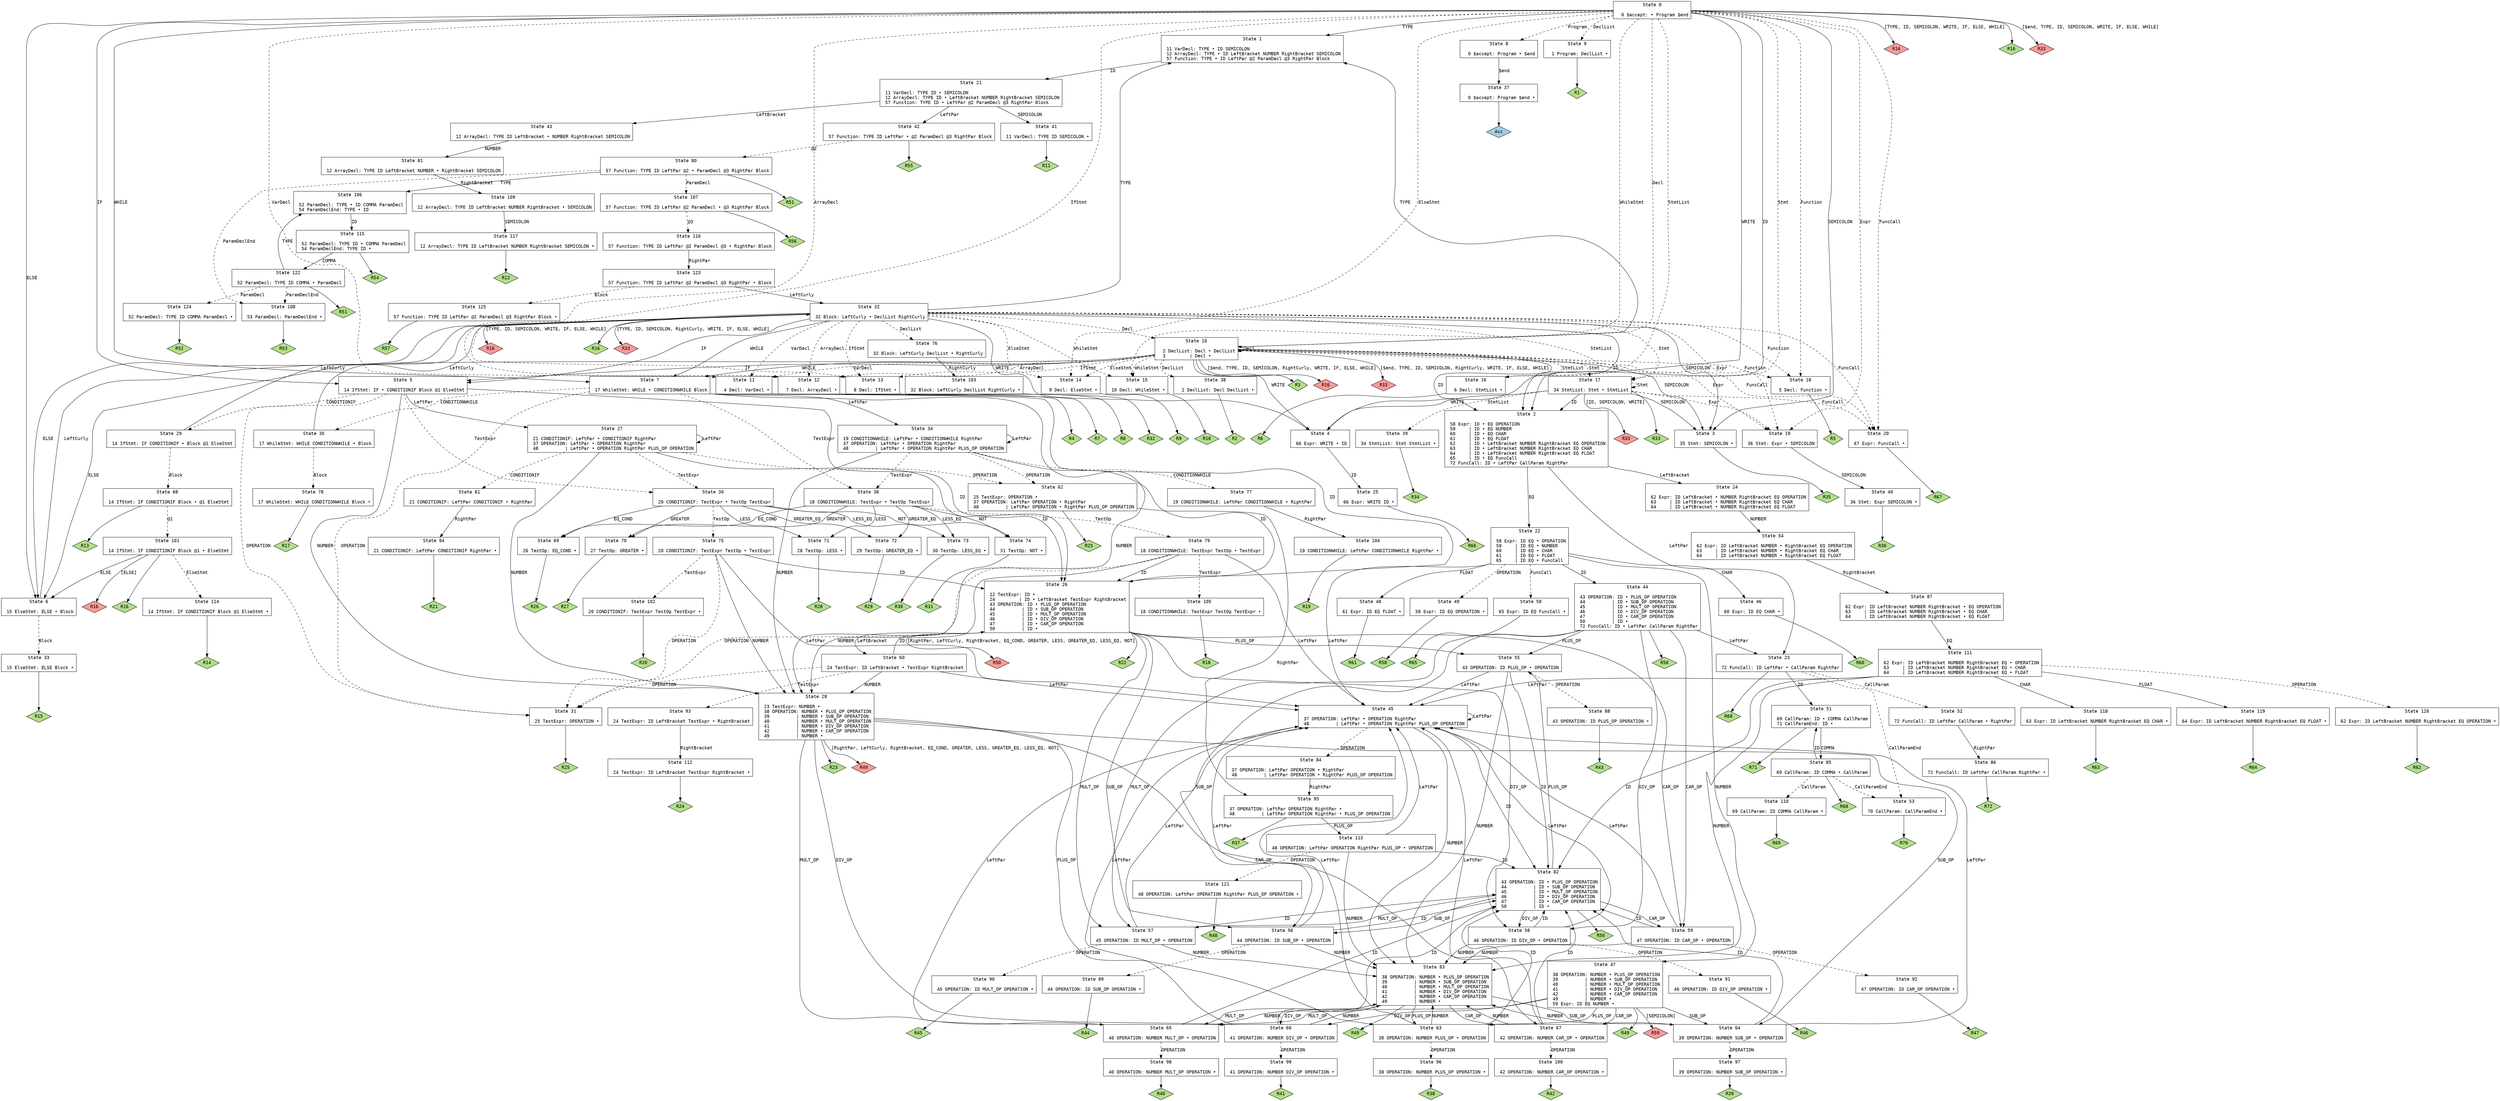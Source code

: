 // Generated by GNU Bison 3.8.2.
// Report bugs to <bug-bison@gnu.org>.
// Home page: <https://www.gnu.org/software/bison/>.

digraph "parser.y"
{
  node [fontname = courier, shape = box, colorscheme = paired6]
  edge [fontname = courier]

  0 [label="State 0\n\l  0 $accept: • Program $end\l"]
  0 -> 1 [style=solid label="TYPE"]
  0 -> 2 [style=solid label="ID"]
  0 -> 3 [style=solid label="SEMICOLON"]
  0 -> 4 [style=solid label="WRITE"]
  0 -> 5 [style=solid label="IF"]
  0 -> 6 [style=solid label="ELSE"]
  0 -> 7 [style=solid label="WHILE"]
  0 -> 8 [style=dashed label="Program"]
  0 -> 9 [style=dashed label="DeclList"]
  0 -> 10 [style=dashed label="Decl"]
  0 -> 11 [style=dashed label="VarDecl"]
  0 -> 12 [style=dashed label="ArrayDecl"]
  0 -> 13 [style=dashed label="IfStmt"]
  0 -> 14 [style=dashed label="ElseStmt"]
  0 -> 15 [style=dashed label="WhileStmt"]
  0 -> 16 [style=dashed label="StmtList"]
  0 -> 17 [style=dashed label="Stmt"]
  0 -> 18 [style=dashed label="Function"]
  0 -> 19 [style=dashed label="Expr"]
  0 -> 20 [style=dashed label="FuncCall"]
  0 -> "0R16d" [label="[TYPE, ID, SEMICOLON, WRITE, IF, ELSE, WHILE]", style=solid]
 "0R16d" [label="R16", fillcolor=5, shape=diamond, style=filled]
  0 -> "0R16" [style=solid]
 "0R16" [label="R16", fillcolor=3, shape=diamond, style=filled]
  0 -> "0R33d" [label="[$end, TYPE, ID, SEMICOLON, WRITE, IF, ELSE, WHILE]", style=solid]
 "0R33d" [label="R33", fillcolor=5, shape=diamond, style=filled]
  1 [label="State 1\n\l 11 VarDecl: TYPE • ID SEMICOLON\l 12 ArrayDecl: TYPE • ID LeftBracket NUMBER RightBracket SEMICOLON\l 57 Function: TYPE • ID LeftPar @2 ParamDecl @3 RightPar Block\l"]
  1 -> 21 [style=solid label="ID"]
  2 [label="State 2\n\l 58 Expr: ID • EQ OPERATION\l 59     | ID • EQ NUMBER\l 60     | ID • EQ CHAR\l 61     | ID • EQ FLOAT\l 62     | ID • LeftBracket NUMBER RightBracket EQ OPERATION\l 63     | ID • LeftBracket NUMBER RightBracket EQ CHAR\l 64     | ID • LeftBracket NUMBER RightBracket EQ FLOAT\l 65     | ID • EQ FuncCall\l 72 FuncCall: ID • LeftPar CallParam RightPar\l"]
  2 -> 22 [style=solid label="EQ"]
  2 -> 23 [style=solid label="LeftPar"]
  2 -> 24 [style=solid label="LeftBracket"]
  3 [label="State 3\n\l 35 Stmt: SEMICOLON •\l"]
  3 -> "3R35" [style=solid]
 "3R35" [label="R35", fillcolor=3, shape=diamond, style=filled]
  4 [label="State 4\n\l 66 Expr: WRITE • ID\l"]
  4 -> 25 [style=solid label="ID"]
  5 [label="State 5\n\l 14 IfStmt: IF • CONDITIONIF Block @1 ElseStmt\l"]
  5 -> 26 [style=solid label="ID"]
  5 -> 27 [style=solid label="LeftPar"]
  5 -> 28 [style=solid label="NUMBER"]
  5 -> 29 [style=dashed label="CONDITIONIF"]
  5 -> 30 [style=dashed label="TestExpr"]
  5 -> 31 [style=dashed label="OPERATION"]
  6 [label="State 6\n\l 15 ElseStmt: ELSE • Block\l"]
  6 -> 32 [style=solid label="LeftCurly"]
  6 -> 33 [style=dashed label="Block"]
  7 [label="State 7\n\l 17 WhileStmt: WHILE • CONDITIONWHILE Block\l"]
  7 -> 26 [style=solid label="ID"]
  7 -> 34 [style=solid label="LeftPar"]
  7 -> 28 [style=solid label="NUMBER"]
  7 -> 35 [style=dashed label="CONDITIONWHILE"]
  7 -> 36 [style=dashed label="TestExpr"]
  7 -> 31 [style=dashed label="OPERATION"]
  8 [label="State 8\n\l  0 $accept: Program • $end\l"]
  8 -> 37 [style=solid label="$end"]
  9 [label="State 9\n\l  1 Program: DeclList •\l"]
  9 -> "9R1" [style=solid]
 "9R1" [label="R1", fillcolor=3, shape=diamond, style=filled]
  10 [label="State 10\n\l  2 DeclList: Decl • DeclList\l  3         | Decl •\l"]
  10 -> 1 [style=solid label="TYPE"]
  10 -> 2 [style=solid label="ID"]
  10 -> 3 [style=solid label="SEMICOLON"]
  10 -> 4 [style=solid label="WRITE"]
  10 -> 5 [style=solid label="IF"]
  10 -> 6 [style=solid label="ELSE"]
  10 -> 7 [style=solid label="WHILE"]
  10 -> 38 [style=dashed label="DeclList"]
  10 -> 10 [style=dashed label="Decl"]
  10 -> 11 [style=dashed label="VarDecl"]
  10 -> 12 [style=dashed label="ArrayDecl"]
  10 -> 13 [style=dashed label="IfStmt"]
  10 -> 14 [style=dashed label="ElseStmt"]
  10 -> 15 [style=dashed label="WhileStmt"]
  10 -> 16 [style=dashed label="StmtList"]
  10 -> 17 [style=dashed label="Stmt"]
  10 -> 18 [style=dashed label="Function"]
  10 -> 19 [style=dashed label="Expr"]
  10 -> 20 [style=dashed label="FuncCall"]
  10 -> "10R3" [style=solid]
 "10R3" [label="R3", fillcolor=3, shape=diamond, style=filled]
  10 -> "10R16d" [label="[$end, TYPE, ID, SEMICOLON, RightCurly, WRITE, IF, ELSE, WHILE]", style=solid]
 "10R16d" [label="R16", fillcolor=5, shape=diamond, style=filled]
  10 -> "10R33d" [label="[$end, TYPE, ID, SEMICOLON, RightCurly, WRITE, IF, ELSE, WHILE]", style=solid]
 "10R33d" [label="R33", fillcolor=5, shape=diamond, style=filled]
  11 [label="State 11\n\l  4 Decl: VarDecl •\l"]
  11 -> "11R4" [style=solid]
 "11R4" [label="R4", fillcolor=3, shape=diamond, style=filled]
  12 [label="State 12\n\l  7 Decl: ArrayDecl •\l"]
  12 -> "12R7" [style=solid]
 "12R7" [label="R7", fillcolor=3, shape=diamond, style=filled]
  13 [label="State 13\n\l  8 Decl: IfStmt •\l"]
  13 -> "13R8" [style=solid]
 "13R8" [label="R8", fillcolor=3, shape=diamond, style=filled]
  14 [label="State 14\n\l  9 Decl: ElseStmt •\l"]
  14 -> "14R9" [style=solid]
 "14R9" [label="R9", fillcolor=3, shape=diamond, style=filled]
  15 [label="State 15\n\l 10 Decl: WhileStmt •\l"]
  15 -> "15R10" [style=solid]
 "15R10" [label="R10", fillcolor=3, shape=diamond, style=filled]
  16 [label="State 16\n\l  6 Decl: StmtList •\l"]
  16 -> "16R6" [style=solid]
 "16R6" [label="R6", fillcolor=3, shape=diamond, style=filled]
  17 [label="State 17\n\l 34 StmtList: Stmt • StmtList\l"]
  17 -> 2 [style=solid label="ID"]
  17 -> 3 [style=solid label="SEMICOLON"]
  17 -> 4 [style=solid label="WRITE"]
  17 -> 39 [style=dashed label="StmtList"]
  17 -> 17 [style=dashed label="Stmt"]
  17 -> 19 [style=dashed label="Expr"]
  17 -> 20 [style=dashed label="FuncCall"]
  17 -> "17R33d" [label="[ID, SEMICOLON, WRITE]", style=solid]
 "17R33d" [label="R33", fillcolor=5, shape=diamond, style=filled]
  17 -> "17R33" [style=solid]
 "17R33" [label="R33", fillcolor=3, shape=diamond, style=filled]
  18 [label="State 18\n\l  5 Decl: Function •\l"]
  18 -> "18R5" [style=solid]
 "18R5" [label="R5", fillcolor=3, shape=diamond, style=filled]
  19 [label="State 19\n\l 36 Stmt: Expr • SEMICOLON\l"]
  19 -> 40 [style=solid label="SEMICOLON"]
  20 [label="State 20\n\l 67 Expr: FuncCall •\l"]
  20 -> "20R67" [style=solid]
 "20R67" [label="R67", fillcolor=3, shape=diamond, style=filled]
  21 [label="State 21\n\l 11 VarDecl: TYPE ID • SEMICOLON\l 12 ArrayDecl: TYPE ID • LeftBracket NUMBER RightBracket SEMICOLON\l 57 Function: TYPE ID • LeftPar @2 ParamDecl @3 RightPar Block\l"]
  21 -> 41 [style=solid label="SEMICOLON"]
  21 -> 42 [style=solid label="LeftPar"]
  21 -> 43 [style=solid label="LeftBracket"]
  22 [label="State 22\n\l 58 Expr: ID EQ • OPERATION\l 59     | ID EQ • NUMBER\l 60     | ID EQ • CHAR\l 61     | ID EQ • FLOAT\l 65     | ID EQ • FuncCall\l"]
  22 -> 44 [style=solid label="ID"]
  22 -> 45 [style=solid label="LeftPar"]
  22 -> 46 [style=solid label="CHAR"]
  22 -> 47 [style=solid label="NUMBER"]
  22 -> 48 [style=solid label="FLOAT"]
  22 -> 49 [style=dashed label="OPERATION"]
  22 -> 50 [style=dashed label="FuncCall"]
  23 [label="State 23\n\l 72 FuncCall: ID LeftPar • CallParam RightPar\l"]
  23 -> 51 [style=solid label="ID"]
  23 -> 52 [style=dashed label="CallParam"]
  23 -> 53 [style=dashed label="CallParamEnd"]
  23 -> "23R68" [style=solid]
 "23R68" [label="R68", fillcolor=3, shape=diamond, style=filled]
  24 [label="State 24\n\l 62 Expr: ID LeftBracket • NUMBER RightBracket EQ OPERATION\l 63     | ID LeftBracket • NUMBER RightBracket EQ CHAR\l 64     | ID LeftBracket • NUMBER RightBracket EQ FLOAT\l"]
  24 -> 54 [style=solid label="NUMBER"]
  25 [label="State 25\n\l 66 Expr: WRITE ID •\l"]
  25 -> "25R66" [style=solid]
 "25R66" [label="R66", fillcolor=3, shape=diamond, style=filled]
  26 [label="State 26\n\l 22 TestExpr: ID •\l 24         | ID • LeftBracket TestExpr RightBracket\l 43 OPERATION: ID • PLUS_OP OPERATION\l 44          | ID • SUB_OP OPERATION\l 45          | ID • MULT_OP OPERATION\l 46          | ID • DIV_OP OPERATION\l 47          | ID • CAR_OP OPERATION\l 50          | ID •\l"]
  26 -> 55 [style=solid label="PLUS_OP"]
  26 -> 56 [style=solid label="SUB_OP"]
  26 -> 57 [style=solid label="MULT_OP"]
  26 -> 58 [style=solid label="DIV_OP"]
  26 -> 59 [style=solid label="CAR_OP"]
  26 -> 60 [style=solid label="LeftBracket"]
  26 -> "26R22" [style=solid]
 "26R22" [label="R22", fillcolor=3, shape=diamond, style=filled]
  26 -> "26R50d" [label="[RightPar, LeftCurly, RightBracket, EQ_COND, GREATER, LESS, GREATER_EQ, LESS_EQ, NOT]", style=solid]
 "26R50d" [label="R50", fillcolor=5, shape=diamond, style=filled]
  27 [label="State 27\n\l 21 CONDITIONIF: LeftPar • CONDITIONIF RightPar\l 37 OPERATION: LeftPar • OPERATION RightPar\l 48          | LeftPar • OPERATION RightPar PLUS_OP OPERATION\l"]
  27 -> 26 [style=solid label="ID"]
  27 -> 27 [style=solid label="LeftPar"]
  27 -> 28 [style=solid label="NUMBER"]
  27 -> 61 [style=dashed label="CONDITIONIF"]
  27 -> 30 [style=dashed label="TestExpr"]
  27 -> 62 [style=dashed label="OPERATION"]
  28 [label="State 28\n\l 23 TestExpr: NUMBER •\l 38 OPERATION: NUMBER • PLUS_OP OPERATION\l 39          | NUMBER • SUB_OP OPERATION\l 40          | NUMBER • MULT_OP OPERATION\l 41          | NUMBER • DIV_OP OPERATION\l 42          | NUMBER • CAR_OP OPERATION\l 49          | NUMBER •\l"]
  28 -> 63 [style=solid label="PLUS_OP"]
  28 -> 64 [style=solid label="SUB_OP"]
  28 -> 65 [style=solid label="MULT_OP"]
  28 -> 66 [style=solid label="DIV_OP"]
  28 -> 67 [style=solid label="CAR_OP"]
  28 -> "28R23" [style=solid]
 "28R23" [label="R23", fillcolor=3, shape=diamond, style=filled]
  28 -> "28R49d" [label="[RightPar, LeftCurly, RightBracket, EQ_COND, GREATER, LESS, GREATER_EQ, LESS_EQ, NOT]", style=solid]
 "28R49d" [label="R49", fillcolor=5, shape=diamond, style=filled]
  29 [label="State 29\n\l 14 IfStmt: IF CONDITIONIF • Block @1 ElseStmt\l"]
  29 -> 32 [style=solid label="LeftCurly"]
  29 -> 68 [style=dashed label="Block"]
  30 [label="State 30\n\l 20 CONDITIONIF: TestExpr • TestOp TestExpr\l"]
  30 -> 69 [style=solid label="EQ_COND"]
  30 -> 70 [style=solid label="GREATER"]
  30 -> 71 [style=solid label="LESS"]
  30 -> 72 [style=solid label="GREATER_EQ"]
  30 -> 73 [style=solid label="LESS_EQ"]
  30 -> 74 [style=solid label="NOT"]
  30 -> 75 [style=dashed label="TestOp"]
  31 [label="State 31\n\l 25 TestExpr: OPERATION •\l"]
  31 -> "31R25" [style=solid]
 "31R25" [label="R25", fillcolor=3, shape=diamond, style=filled]
  32 [label="State 32\n\l 32 Block: LeftCurly • DeclList RightCurly\l"]
  32 -> 1 [style=solid label="TYPE"]
  32 -> 2 [style=solid label="ID"]
  32 -> 3 [style=solid label="SEMICOLON"]
  32 -> 4 [style=solid label="WRITE"]
  32 -> 5 [style=solid label="IF"]
  32 -> 6 [style=solid label="ELSE"]
  32 -> 7 [style=solid label="WHILE"]
  32 -> 76 [style=dashed label="DeclList"]
  32 -> 10 [style=dashed label="Decl"]
  32 -> 11 [style=dashed label="VarDecl"]
  32 -> 12 [style=dashed label="ArrayDecl"]
  32 -> 13 [style=dashed label="IfStmt"]
  32 -> 14 [style=dashed label="ElseStmt"]
  32 -> 15 [style=dashed label="WhileStmt"]
  32 -> 16 [style=dashed label="StmtList"]
  32 -> 17 [style=dashed label="Stmt"]
  32 -> 18 [style=dashed label="Function"]
  32 -> 19 [style=dashed label="Expr"]
  32 -> 20 [style=dashed label="FuncCall"]
  32 -> "32R16d" [label="[TYPE, ID, SEMICOLON, WRITE, IF, ELSE, WHILE]", style=solid]
 "32R16d" [label="R16", fillcolor=5, shape=diamond, style=filled]
  32 -> "32R16" [style=solid]
 "32R16" [label="R16", fillcolor=3, shape=diamond, style=filled]
  32 -> "32R33d" [label="[TYPE, ID, SEMICOLON, RightCurly, WRITE, IF, ELSE, WHILE]", style=solid]
 "32R33d" [label="R33", fillcolor=5, shape=diamond, style=filled]
  33 [label="State 33\n\l 15 ElseStmt: ELSE Block •\l"]
  33 -> "33R15" [style=solid]
 "33R15" [label="R15", fillcolor=3, shape=diamond, style=filled]
  34 [label="State 34\n\l 19 CONDITIONWHILE: LeftPar • CONDITIONWHILE RightPar\l 37 OPERATION: LeftPar • OPERATION RightPar\l 48          | LeftPar • OPERATION RightPar PLUS_OP OPERATION\l"]
  34 -> 26 [style=solid label="ID"]
  34 -> 34 [style=solid label="LeftPar"]
  34 -> 28 [style=solid label="NUMBER"]
  34 -> 77 [style=dashed label="CONDITIONWHILE"]
  34 -> 36 [style=dashed label="TestExpr"]
  34 -> 62 [style=dashed label="OPERATION"]
  35 [label="State 35\n\l 17 WhileStmt: WHILE CONDITIONWHILE • Block\l"]
  35 -> 32 [style=solid label="LeftCurly"]
  35 -> 78 [style=dashed label="Block"]
  36 [label="State 36\n\l 18 CONDITIONWHILE: TestExpr • TestOp TestExpr\l"]
  36 -> 69 [style=solid label="EQ_COND"]
  36 -> 70 [style=solid label="GREATER"]
  36 -> 71 [style=solid label="LESS"]
  36 -> 72 [style=solid label="GREATER_EQ"]
  36 -> 73 [style=solid label="LESS_EQ"]
  36 -> 74 [style=solid label="NOT"]
  36 -> 79 [style=dashed label="TestOp"]
  37 [label="State 37\n\l  0 $accept: Program $end •\l"]
  37 -> "37R0" [style=solid]
 "37R0" [label="Acc", fillcolor=1, shape=diamond, style=filled]
  38 [label="State 38\n\l  2 DeclList: Decl DeclList •\l"]
  38 -> "38R2" [style=solid]
 "38R2" [label="R2", fillcolor=3, shape=diamond, style=filled]
  39 [label="State 39\n\l 34 StmtList: Stmt StmtList •\l"]
  39 -> "39R34" [style=solid]
 "39R34" [label="R34", fillcolor=3, shape=diamond, style=filled]
  40 [label="State 40\n\l 36 Stmt: Expr SEMICOLON •\l"]
  40 -> "40R36" [style=solid]
 "40R36" [label="R36", fillcolor=3, shape=diamond, style=filled]
  41 [label="State 41\n\l 11 VarDecl: TYPE ID SEMICOLON •\l"]
  41 -> "41R11" [style=solid]
 "41R11" [label="R11", fillcolor=3, shape=diamond, style=filled]
  42 [label="State 42\n\l 57 Function: TYPE ID LeftPar • @2 ParamDecl @3 RightPar Block\l"]
  42 -> 80 [style=dashed label="@2"]
  42 -> "42R55" [style=solid]
 "42R55" [label="R55", fillcolor=3, shape=diamond, style=filled]
  43 [label="State 43\n\l 12 ArrayDecl: TYPE ID LeftBracket • NUMBER RightBracket SEMICOLON\l"]
  43 -> 81 [style=solid label="NUMBER"]
  44 [label="State 44\n\l 43 OPERATION: ID • PLUS_OP OPERATION\l 44          | ID • SUB_OP OPERATION\l 45          | ID • MULT_OP OPERATION\l 46          | ID • DIV_OP OPERATION\l 47          | ID • CAR_OP OPERATION\l 50          | ID •\l 72 FuncCall: ID • LeftPar CallParam RightPar\l"]
  44 -> 55 [style=solid label="PLUS_OP"]
  44 -> 56 [style=solid label="SUB_OP"]
  44 -> 57 [style=solid label="MULT_OP"]
  44 -> 58 [style=solid label="DIV_OP"]
  44 -> 59 [style=solid label="CAR_OP"]
  44 -> 23 [style=solid label="LeftPar"]
  44 -> "44R50" [style=solid]
 "44R50" [label="R50", fillcolor=3, shape=diamond, style=filled]
  45 [label="State 45\n\l 37 OPERATION: LeftPar • OPERATION RightPar\l 48          | LeftPar • OPERATION RightPar PLUS_OP OPERATION\l"]
  45 -> 82 [style=solid label="ID"]
  45 -> 45 [style=solid label="LeftPar"]
  45 -> 83 [style=solid label="NUMBER"]
  45 -> 84 [style=dashed label="OPERATION"]
  46 [label="State 46\n\l 60 Expr: ID EQ CHAR •\l"]
  46 -> "46R60" [style=solid]
 "46R60" [label="R60", fillcolor=3, shape=diamond, style=filled]
  47 [label="State 47\n\l 38 OPERATION: NUMBER • PLUS_OP OPERATION\l 39          | NUMBER • SUB_OP OPERATION\l 40          | NUMBER • MULT_OP OPERATION\l 41          | NUMBER • DIV_OP OPERATION\l 42          | NUMBER • CAR_OP OPERATION\l 49          | NUMBER •\l 59 Expr: ID EQ NUMBER •\l"]
  47 -> 63 [style=solid label="PLUS_OP"]
  47 -> 64 [style=solid label="SUB_OP"]
  47 -> 65 [style=solid label="MULT_OP"]
  47 -> 66 [style=solid label="DIV_OP"]
  47 -> 67 [style=solid label="CAR_OP"]
  47 -> "47R49" [style=solid]
 "47R49" [label="R49", fillcolor=3, shape=diamond, style=filled]
  47 -> "47R59d" [label="[SEMICOLON]", style=solid]
 "47R59d" [label="R59", fillcolor=5, shape=diamond, style=filled]
  48 [label="State 48\n\l 61 Expr: ID EQ FLOAT •\l"]
  48 -> "48R61" [style=solid]
 "48R61" [label="R61", fillcolor=3, shape=diamond, style=filled]
  49 [label="State 49\n\l 58 Expr: ID EQ OPERATION •\l"]
  49 -> "49R58" [style=solid]
 "49R58" [label="R58", fillcolor=3, shape=diamond, style=filled]
  50 [label="State 50\n\l 65 Expr: ID EQ FuncCall •\l"]
  50 -> "50R65" [style=solid]
 "50R65" [label="R65", fillcolor=3, shape=diamond, style=filled]
  51 [label="State 51\n\l 69 CallParam: ID • COMMA CallParam\l 71 CallParamEnd: ID •\l"]
  51 -> 85 [style=solid label="COMMA"]
  51 -> "51R71" [style=solid]
 "51R71" [label="R71", fillcolor=3, shape=diamond, style=filled]
  52 [label="State 52\n\l 72 FuncCall: ID LeftPar CallParam • RightPar\l"]
  52 -> 86 [style=solid label="RightPar"]
  53 [label="State 53\n\l 70 CallParam: CallParamEnd •\l"]
  53 -> "53R70" [style=solid]
 "53R70" [label="R70", fillcolor=3, shape=diamond, style=filled]
  54 [label="State 54\n\l 62 Expr: ID LeftBracket NUMBER • RightBracket EQ OPERATION\l 63     | ID LeftBracket NUMBER • RightBracket EQ CHAR\l 64     | ID LeftBracket NUMBER • RightBracket EQ FLOAT\l"]
  54 -> 87 [style=solid label="RightBracket"]
  55 [label="State 55\n\l 43 OPERATION: ID PLUS_OP • OPERATION\l"]
  55 -> 82 [style=solid label="ID"]
  55 -> 45 [style=solid label="LeftPar"]
  55 -> 83 [style=solid label="NUMBER"]
  55 -> 88 [style=dashed label="OPERATION"]
  56 [label="State 56\n\l 44 OPERATION: ID SUB_OP • OPERATION\l"]
  56 -> 82 [style=solid label="ID"]
  56 -> 45 [style=solid label="LeftPar"]
  56 -> 83 [style=solid label="NUMBER"]
  56 -> 89 [style=dashed label="OPERATION"]
  57 [label="State 57\n\l 45 OPERATION: ID MULT_OP • OPERATION\l"]
  57 -> 82 [style=solid label="ID"]
  57 -> 45 [style=solid label="LeftPar"]
  57 -> 83 [style=solid label="NUMBER"]
  57 -> 90 [style=dashed label="OPERATION"]
  58 [label="State 58\n\l 46 OPERATION: ID DIV_OP • OPERATION\l"]
  58 -> 82 [style=solid label="ID"]
  58 -> 45 [style=solid label="LeftPar"]
  58 -> 83 [style=solid label="NUMBER"]
  58 -> 91 [style=dashed label="OPERATION"]
  59 [label="State 59\n\l 47 OPERATION: ID CAR_OP • OPERATION\l"]
  59 -> 82 [style=solid label="ID"]
  59 -> 45 [style=solid label="LeftPar"]
  59 -> 83 [style=solid label="NUMBER"]
  59 -> 92 [style=dashed label="OPERATION"]
  60 [label="State 60\n\l 24 TestExpr: ID LeftBracket • TestExpr RightBracket\l"]
  60 -> 26 [style=solid label="ID"]
  60 -> 45 [style=solid label="LeftPar"]
  60 -> 28 [style=solid label="NUMBER"]
  60 -> 93 [style=dashed label="TestExpr"]
  60 -> 31 [style=dashed label="OPERATION"]
  61 [label="State 61\n\l 21 CONDITIONIF: LeftPar CONDITIONIF • RightPar\l"]
  61 -> 94 [style=solid label="RightPar"]
  62 [label="State 62\n\l 25 TestExpr: OPERATION •\l 37 OPERATION: LeftPar OPERATION • RightPar\l 48          | LeftPar OPERATION • RightPar PLUS_OP OPERATION\l"]
  62 -> 95 [style=solid label="RightPar"]
  62 -> "62R25" [style=solid]
 "62R25" [label="R25", fillcolor=3, shape=diamond, style=filled]
  63 [label="State 63\n\l 38 OPERATION: NUMBER PLUS_OP • OPERATION\l"]
  63 -> 82 [style=solid label="ID"]
  63 -> 45 [style=solid label="LeftPar"]
  63 -> 83 [style=solid label="NUMBER"]
  63 -> 96 [style=dashed label="OPERATION"]
  64 [label="State 64\n\l 39 OPERATION: NUMBER SUB_OP • OPERATION\l"]
  64 -> 82 [style=solid label="ID"]
  64 -> 45 [style=solid label="LeftPar"]
  64 -> 83 [style=solid label="NUMBER"]
  64 -> 97 [style=dashed label="OPERATION"]
  65 [label="State 65\n\l 40 OPERATION: NUMBER MULT_OP • OPERATION\l"]
  65 -> 82 [style=solid label="ID"]
  65 -> 45 [style=solid label="LeftPar"]
  65 -> 83 [style=solid label="NUMBER"]
  65 -> 98 [style=dashed label="OPERATION"]
  66 [label="State 66\n\l 41 OPERATION: NUMBER DIV_OP • OPERATION\l"]
  66 -> 82 [style=solid label="ID"]
  66 -> 45 [style=solid label="LeftPar"]
  66 -> 83 [style=solid label="NUMBER"]
  66 -> 99 [style=dashed label="OPERATION"]
  67 [label="State 67\n\l 42 OPERATION: NUMBER CAR_OP • OPERATION\l"]
  67 -> 82 [style=solid label="ID"]
  67 -> 45 [style=solid label="LeftPar"]
  67 -> 83 [style=solid label="NUMBER"]
  67 -> 100 [style=dashed label="OPERATION"]
  68 [label="State 68\n\l 14 IfStmt: IF CONDITIONIF Block • @1 ElseStmt\l"]
  68 -> 101 [style=dashed label="@1"]
  68 -> "68R13" [style=solid]
 "68R13" [label="R13", fillcolor=3, shape=diamond, style=filled]
  69 [label="State 69\n\l 26 TestOp: EQ_COND •\l"]
  69 -> "69R26" [style=solid]
 "69R26" [label="R26", fillcolor=3, shape=diamond, style=filled]
  70 [label="State 70\n\l 27 TestOp: GREATER •\l"]
  70 -> "70R27" [style=solid]
 "70R27" [label="R27", fillcolor=3, shape=diamond, style=filled]
  71 [label="State 71\n\l 28 TestOp: LESS •\l"]
  71 -> "71R28" [style=solid]
 "71R28" [label="R28", fillcolor=3, shape=diamond, style=filled]
  72 [label="State 72\n\l 29 TestOp: GREATER_EQ •\l"]
  72 -> "72R29" [style=solid]
 "72R29" [label="R29", fillcolor=3, shape=diamond, style=filled]
  73 [label="State 73\n\l 30 TestOp: LESS_EQ •\l"]
  73 -> "73R30" [style=solid]
 "73R30" [label="R30", fillcolor=3, shape=diamond, style=filled]
  74 [label="State 74\n\l 31 TestOp: NOT •\l"]
  74 -> "74R31" [style=solid]
 "74R31" [label="R31", fillcolor=3, shape=diamond, style=filled]
  75 [label="State 75\n\l 20 CONDITIONIF: TestExpr TestOp • TestExpr\l"]
  75 -> 26 [style=solid label="ID"]
  75 -> 45 [style=solid label="LeftPar"]
  75 -> 28 [style=solid label="NUMBER"]
  75 -> 102 [style=dashed label="TestExpr"]
  75 -> 31 [style=dashed label="OPERATION"]
  76 [label="State 76\n\l 32 Block: LeftCurly DeclList • RightCurly\l"]
  76 -> 103 [style=solid label="RightCurly"]
  77 [label="State 77\n\l 19 CONDITIONWHILE: LeftPar CONDITIONWHILE • RightPar\l"]
  77 -> 104 [style=solid label="RightPar"]
  78 [label="State 78\n\l 17 WhileStmt: WHILE CONDITIONWHILE Block •\l"]
  78 -> "78R17" [style=solid]
 "78R17" [label="R17", fillcolor=3, shape=diamond, style=filled]
  79 [label="State 79\n\l 18 CONDITIONWHILE: TestExpr TestOp • TestExpr\l"]
  79 -> 26 [style=solid label="ID"]
  79 -> 45 [style=solid label="LeftPar"]
  79 -> 28 [style=solid label="NUMBER"]
  79 -> 105 [style=dashed label="TestExpr"]
  79 -> 31 [style=dashed label="OPERATION"]
  80 [label="State 80\n\l 57 Function: TYPE ID LeftPar @2 • ParamDecl @3 RightPar Block\l"]
  80 -> 106 [style=solid label="TYPE"]
  80 -> 107 [style=dashed label="ParamDecl"]
  80 -> 108 [style=dashed label="ParamDeclEnd"]
  80 -> "80R51" [style=solid]
 "80R51" [label="R51", fillcolor=3, shape=diamond, style=filled]
  81 [label="State 81\n\l 12 ArrayDecl: TYPE ID LeftBracket NUMBER • RightBracket SEMICOLON\l"]
  81 -> 109 [style=solid label="RightBracket"]
  82 [label="State 82\n\l 43 OPERATION: ID • PLUS_OP OPERATION\l 44          | ID • SUB_OP OPERATION\l 45          | ID • MULT_OP OPERATION\l 46          | ID • DIV_OP OPERATION\l 47          | ID • CAR_OP OPERATION\l 50          | ID •\l"]
  82 -> 55 [style=solid label="PLUS_OP"]
  82 -> 56 [style=solid label="SUB_OP"]
  82 -> 57 [style=solid label="MULT_OP"]
  82 -> 58 [style=solid label="DIV_OP"]
  82 -> 59 [style=solid label="CAR_OP"]
  82 -> "82R50" [style=solid]
 "82R50" [label="R50", fillcolor=3, shape=diamond, style=filled]
  83 [label="State 83\n\l 38 OPERATION: NUMBER • PLUS_OP OPERATION\l 39          | NUMBER • SUB_OP OPERATION\l 40          | NUMBER • MULT_OP OPERATION\l 41          | NUMBER • DIV_OP OPERATION\l 42          | NUMBER • CAR_OP OPERATION\l 49          | NUMBER •\l"]
  83 -> 63 [style=solid label="PLUS_OP"]
  83 -> 64 [style=solid label="SUB_OP"]
  83 -> 65 [style=solid label="MULT_OP"]
  83 -> 66 [style=solid label="DIV_OP"]
  83 -> 67 [style=solid label="CAR_OP"]
  83 -> "83R49" [style=solid]
 "83R49" [label="R49", fillcolor=3, shape=diamond, style=filled]
  84 [label="State 84\n\l 37 OPERATION: LeftPar OPERATION • RightPar\l 48          | LeftPar OPERATION • RightPar PLUS_OP OPERATION\l"]
  84 -> 95 [style=solid label="RightPar"]
  85 [label="State 85\n\l 69 CallParam: ID COMMA • CallParam\l"]
  85 -> 51 [style=solid label="ID"]
  85 -> 110 [style=dashed label="CallParam"]
  85 -> 53 [style=dashed label="CallParamEnd"]
  85 -> "85R68" [style=solid]
 "85R68" [label="R68", fillcolor=3, shape=diamond, style=filled]
  86 [label="State 86\n\l 72 FuncCall: ID LeftPar CallParam RightPar •\l"]
  86 -> "86R72" [style=solid]
 "86R72" [label="R72", fillcolor=3, shape=diamond, style=filled]
  87 [label="State 87\n\l 62 Expr: ID LeftBracket NUMBER RightBracket • EQ OPERATION\l 63     | ID LeftBracket NUMBER RightBracket • EQ CHAR\l 64     | ID LeftBracket NUMBER RightBracket • EQ FLOAT\l"]
  87 -> 111 [style=solid label="EQ"]
  88 [label="State 88\n\l 43 OPERATION: ID PLUS_OP OPERATION •\l"]
  88 -> "88R43" [style=solid]
 "88R43" [label="R43", fillcolor=3, shape=diamond, style=filled]
  89 [label="State 89\n\l 44 OPERATION: ID SUB_OP OPERATION •\l"]
  89 -> "89R44" [style=solid]
 "89R44" [label="R44", fillcolor=3, shape=diamond, style=filled]
  90 [label="State 90\n\l 45 OPERATION: ID MULT_OP OPERATION •\l"]
  90 -> "90R45" [style=solid]
 "90R45" [label="R45", fillcolor=3, shape=diamond, style=filled]
  91 [label="State 91\n\l 46 OPERATION: ID DIV_OP OPERATION •\l"]
  91 -> "91R46" [style=solid]
 "91R46" [label="R46", fillcolor=3, shape=diamond, style=filled]
  92 [label="State 92\n\l 47 OPERATION: ID CAR_OP OPERATION •\l"]
  92 -> "92R47" [style=solid]
 "92R47" [label="R47", fillcolor=3, shape=diamond, style=filled]
  93 [label="State 93\n\l 24 TestExpr: ID LeftBracket TestExpr • RightBracket\l"]
  93 -> 112 [style=solid label="RightBracket"]
  94 [label="State 94\n\l 21 CONDITIONIF: LeftPar CONDITIONIF RightPar •\l"]
  94 -> "94R21" [style=solid]
 "94R21" [label="R21", fillcolor=3, shape=diamond, style=filled]
  95 [label="State 95\n\l 37 OPERATION: LeftPar OPERATION RightPar •\l 48          | LeftPar OPERATION RightPar • PLUS_OP OPERATION\l"]
  95 -> 113 [style=solid label="PLUS_OP"]
  95 -> "95R37" [style=solid]
 "95R37" [label="R37", fillcolor=3, shape=diamond, style=filled]
  96 [label="State 96\n\l 38 OPERATION: NUMBER PLUS_OP OPERATION •\l"]
  96 -> "96R38" [style=solid]
 "96R38" [label="R38", fillcolor=3, shape=diamond, style=filled]
  97 [label="State 97\n\l 39 OPERATION: NUMBER SUB_OP OPERATION •\l"]
  97 -> "97R39" [style=solid]
 "97R39" [label="R39", fillcolor=3, shape=diamond, style=filled]
  98 [label="State 98\n\l 40 OPERATION: NUMBER MULT_OP OPERATION •\l"]
  98 -> "98R40" [style=solid]
 "98R40" [label="R40", fillcolor=3, shape=diamond, style=filled]
  99 [label="State 99\n\l 41 OPERATION: NUMBER DIV_OP OPERATION •\l"]
  99 -> "99R41" [style=solid]
 "99R41" [label="R41", fillcolor=3, shape=diamond, style=filled]
  100 [label="State 100\n\l 42 OPERATION: NUMBER CAR_OP OPERATION •\l"]
  100 -> "100R42" [style=solid]
 "100R42" [label="R42", fillcolor=3, shape=diamond, style=filled]
  101 [label="State 101\n\l 14 IfStmt: IF CONDITIONIF Block @1 • ElseStmt\l"]
  101 -> 6 [style=solid label="ELSE"]
  101 -> 114 [style=dashed label="ElseStmt"]
  101 -> "101R16d" [label="[ELSE]", style=solid]
 "101R16d" [label="R16", fillcolor=5, shape=diamond, style=filled]
  101 -> "101R16" [style=solid]
 "101R16" [label="R16", fillcolor=3, shape=diamond, style=filled]
  102 [label="State 102\n\l 20 CONDITIONIF: TestExpr TestOp TestExpr •\l"]
  102 -> "102R20" [style=solid]
 "102R20" [label="R20", fillcolor=3, shape=diamond, style=filled]
  103 [label="State 103\n\l 32 Block: LeftCurly DeclList RightCurly •\l"]
  103 -> "103R32" [style=solid]
 "103R32" [label="R32", fillcolor=3, shape=diamond, style=filled]
  104 [label="State 104\n\l 19 CONDITIONWHILE: LeftPar CONDITIONWHILE RightPar •\l"]
  104 -> "104R19" [style=solid]
 "104R19" [label="R19", fillcolor=3, shape=diamond, style=filled]
  105 [label="State 105\n\l 18 CONDITIONWHILE: TestExpr TestOp TestExpr •\l"]
  105 -> "105R18" [style=solid]
 "105R18" [label="R18", fillcolor=3, shape=diamond, style=filled]
  106 [label="State 106\n\l 52 ParamDecl: TYPE • ID COMMA ParamDecl\l 54 ParamDeclEnd: TYPE • ID\l"]
  106 -> 115 [style=solid label="ID"]
  107 [label="State 107\n\l 57 Function: TYPE ID LeftPar @2 ParamDecl • @3 RightPar Block\l"]
  107 -> 116 [style=dashed label="@3"]
  107 -> "107R56" [style=solid]
 "107R56" [label="R56", fillcolor=3, shape=diamond, style=filled]
  108 [label="State 108\n\l 53 ParamDecl: ParamDeclEnd •\l"]
  108 -> "108R53" [style=solid]
 "108R53" [label="R53", fillcolor=3, shape=diamond, style=filled]
  109 [label="State 109\n\l 12 ArrayDecl: TYPE ID LeftBracket NUMBER RightBracket • SEMICOLON\l"]
  109 -> 117 [style=solid label="SEMICOLON"]
  110 [label="State 110\n\l 69 CallParam: ID COMMA CallParam •\l"]
  110 -> "110R69" [style=solid]
 "110R69" [label="R69", fillcolor=3, shape=diamond, style=filled]
  111 [label="State 111\n\l 62 Expr: ID LeftBracket NUMBER RightBracket EQ • OPERATION\l 63     | ID LeftBracket NUMBER RightBracket EQ • CHAR\l 64     | ID LeftBracket NUMBER RightBracket EQ • FLOAT\l"]
  111 -> 82 [style=solid label="ID"]
  111 -> 45 [style=solid label="LeftPar"]
  111 -> 118 [style=solid label="CHAR"]
  111 -> 83 [style=solid label="NUMBER"]
  111 -> 119 [style=solid label="FLOAT"]
  111 -> 120 [style=dashed label="OPERATION"]
  112 [label="State 112\n\l 24 TestExpr: ID LeftBracket TestExpr RightBracket •\l"]
  112 -> "112R24" [style=solid]
 "112R24" [label="R24", fillcolor=3, shape=diamond, style=filled]
  113 [label="State 113\n\l 48 OPERATION: LeftPar OPERATION RightPar PLUS_OP • OPERATION\l"]
  113 -> 82 [style=solid label="ID"]
  113 -> 45 [style=solid label="LeftPar"]
  113 -> 83 [style=solid label="NUMBER"]
  113 -> 121 [style=dashed label="OPERATION"]
  114 [label="State 114\n\l 14 IfStmt: IF CONDITIONIF Block @1 ElseStmt •\l"]
  114 -> "114R14" [style=solid]
 "114R14" [label="R14", fillcolor=3, shape=diamond, style=filled]
  115 [label="State 115\n\l 52 ParamDecl: TYPE ID • COMMA ParamDecl\l 54 ParamDeclEnd: TYPE ID •\l"]
  115 -> 122 [style=solid label="COMMA"]
  115 -> "115R54" [style=solid]
 "115R54" [label="R54", fillcolor=3, shape=diamond, style=filled]
  116 [label="State 116\n\l 57 Function: TYPE ID LeftPar @2 ParamDecl @3 • RightPar Block\l"]
  116 -> 123 [style=solid label="RightPar"]
  117 [label="State 117\n\l 12 ArrayDecl: TYPE ID LeftBracket NUMBER RightBracket SEMICOLON •\l"]
  117 -> "117R12" [style=solid]
 "117R12" [label="R12", fillcolor=3, shape=diamond, style=filled]
  118 [label="State 118\n\l 63 Expr: ID LeftBracket NUMBER RightBracket EQ CHAR •\l"]
  118 -> "118R63" [style=solid]
 "118R63" [label="R63", fillcolor=3, shape=diamond, style=filled]
  119 [label="State 119\n\l 64 Expr: ID LeftBracket NUMBER RightBracket EQ FLOAT •\l"]
  119 -> "119R64" [style=solid]
 "119R64" [label="R64", fillcolor=3, shape=diamond, style=filled]
  120 [label="State 120\n\l 62 Expr: ID LeftBracket NUMBER RightBracket EQ OPERATION •\l"]
  120 -> "120R62" [style=solid]
 "120R62" [label="R62", fillcolor=3, shape=diamond, style=filled]
  121 [label="State 121\n\l 48 OPERATION: LeftPar OPERATION RightPar PLUS_OP OPERATION •\l"]
  121 -> "121R48" [style=solid]
 "121R48" [label="R48", fillcolor=3, shape=diamond, style=filled]
  122 [label="State 122\n\l 52 ParamDecl: TYPE ID COMMA • ParamDecl\l"]
  122 -> 106 [style=solid label="TYPE"]
  122 -> 124 [style=dashed label="ParamDecl"]
  122 -> 108 [style=dashed label="ParamDeclEnd"]
  122 -> "122R51" [style=solid]
 "122R51" [label="R51", fillcolor=3, shape=diamond, style=filled]
  123 [label="State 123\n\l 57 Function: TYPE ID LeftPar @2 ParamDecl @3 RightPar • Block\l"]
  123 -> 32 [style=solid label="LeftCurly"]
  123 -> 125 [style=dashed label="Block"]
  124 [label="State 124\n\l 52 ParamDecl: TYPE ID COMMA ParamDecl •\l"]
  124 -> "124R52" [style=solid]
 "124R52" [label="R52", fillcolor=3, shape=diamond, style=filled]
  125 [label="State 125\n\l 57 Function: TYPE ID LeftPar @2 ParamDecl @3 RightPar Block •\l"]
  125 -> "125R57" [style=solid]
 "125R57" [label="R57", fillcolor=3, shape=diamond, style=filled]
}

